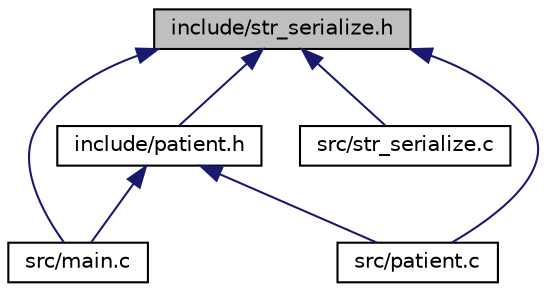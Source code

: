 digraph "include/str_serialize.h"
{
  edge [fontname="Helvetica",fontsize="10",labelfontname="Helvetica",labelfontsize="10"];
  node [fontname="Helvetica",fontsize="10",shape=record];
  Node2 [label="include/str_serialize.h",height=0.2,width=0.4,color="black", fillcolor="grey75", style="filled", fontcolor="black"];
  Node2 -> Node3 [dir="back",color="midnightblue",fontsize="10",style="solid",fontname="Helvetica"];
  Node3 [label="src/main.c",height=0.2,width=0.4,color="black", fillcolor="white", style="filled",URL="$d0/d29/main_8c.html",tooltip="Implements the main function. "];
  Node2 -> Node4 [dir="back",color="midnightblue",fontsize="10",style="solid",fontname="Helvetica"];
  Node4 [label="src/patient.c",height=0.2,width=0.4,color="black", fillcolor="white", style="filled",URL="$de/d22/patient_8c.html",tooltip="Implements functions for the patients tested with Covid-19. "];
  Node2 -> Node5 [dir="back",color="midnightblue",fontsize="10",style="solid",fontname="Helvetica"];
  Node5 [label="src/str_serialize.c",height=0.2,width=0.4,color="black", fillcolor="white", style="filled",URL="$d5/dde/str__serialize_8c.html",tooltip="Implements functions for the string file serialization. This fajlli is identicial with file that has ..."];
  Node2 -> Node6 [dir="back",color="midnightblue",fontsize="10",style="solid",fontname="Helvetica"];
  Node6 [label="include/patient.h",height=0.2,width=0.4,color="black", fillcolor="white", style="filled",URL="$dd/d30/patient_8h.html"];
  Node6 -> Node3 [dir="back",color="midnightblue",fontsize="10",style="solid",fontname="Helvetica"];
  Node6 -> Node4 [dir="back",color="midnightblue",fontsize="10",style="solid",fontname="Helvetica"];
}
